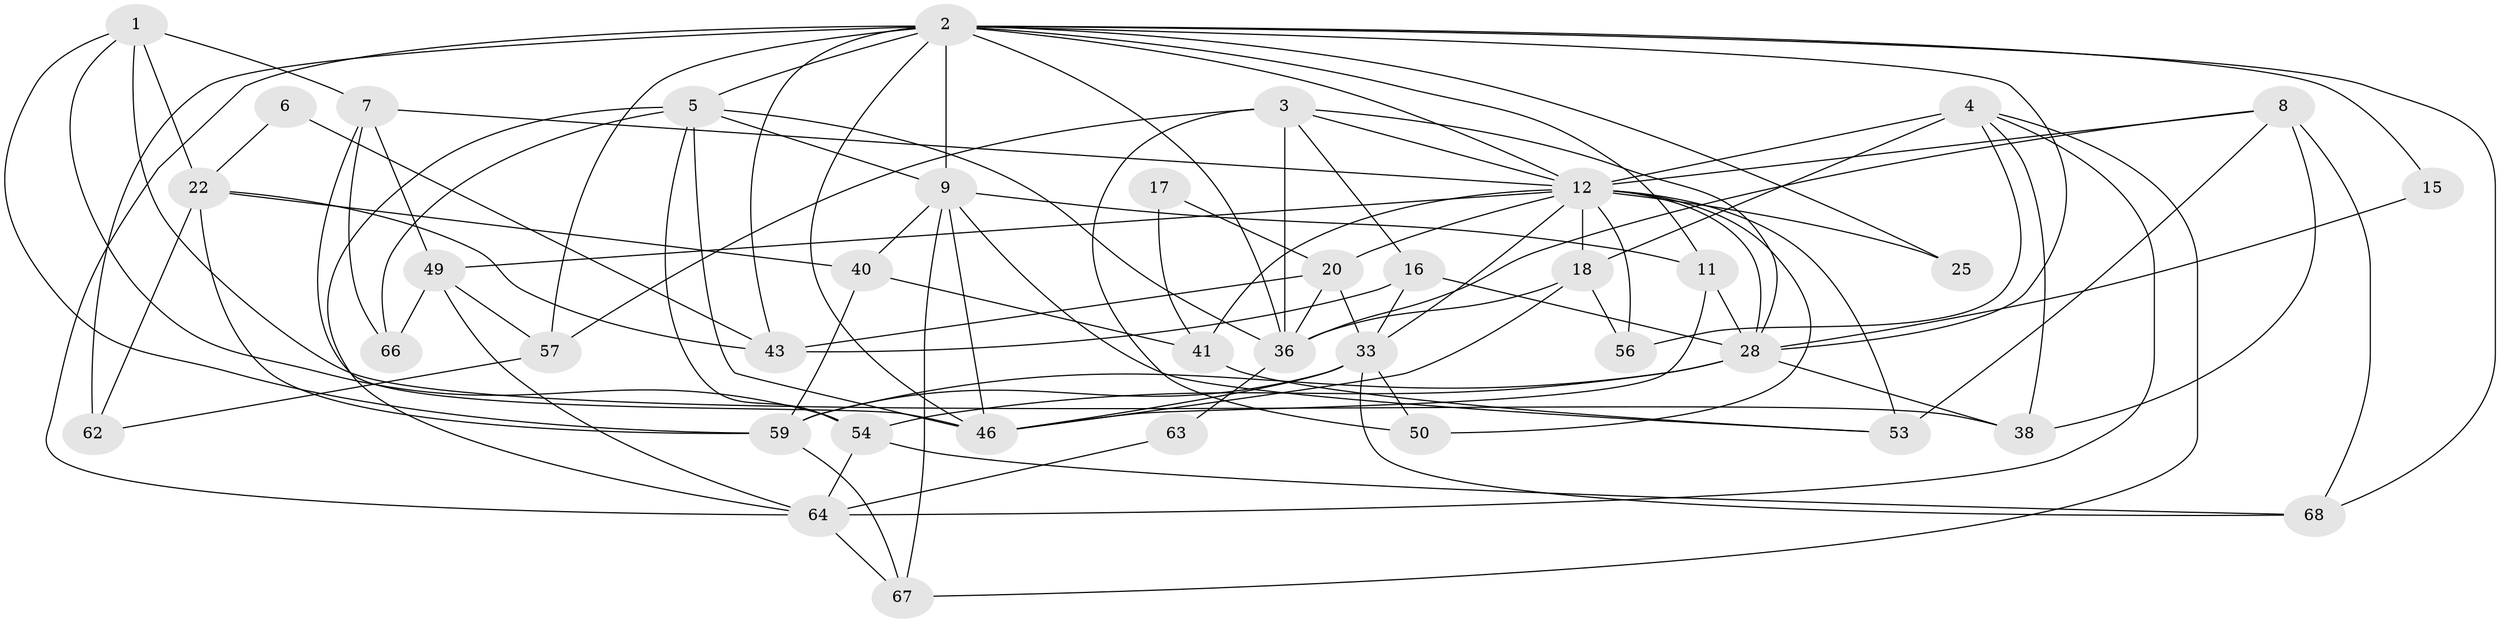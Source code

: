 // original degree distribution, {4: 0.3974358974358974, 3: 0.20512820512820512, 5: 0.19230769230769232, 2: 0.11538461538461539, 7: 0.0641025641025641, 6: 0.02564102564102564}
// Generated by graph-tools (version 1.1) at 2025/15/03/09/25 04:15:13]
// undirected, 39 vertices, 101 edges
graph export_dot {
graph [start="1"]
  node [color=gray90,style=filled];
  1 [super="+48"];
  2 [super="+39+10+19"];
  3 [super="+27"];
  4 [super="+74"];
  5 [super="+21"];
  6;
  7 [super="+60"];
  8;
  9 [super="+37"];
  11;
  12 [super="+13"];
  15;
  16;
  17;
  18 [super="+30+29"];
  20;
  22 [super="+32+23"];
  25;
  28 [super="+35"];
  33;
  36 [super="+45"];
  38;
  40;
  41 [super="+61"];
  43;
  46 [super="+47"];
  49;
  50 [super="+73"];
  53 [super="+55"];
  54 [super="+72"];
  56;
  57;
  59 [super="+71"];
  62;
  63;
  64;
  66;
  67 [super="+69"];
  68;
  1 -- 7 [weight=2];
  1 -- 59;
  1 -- 22;
  1 -- 54;
  1 -- 38;
  2 -- 62;
  2 -- 57;
  2 -- 5 [weight=3];
  2 -- 64;
  2 -- 46;
  2 -- 68;
  2 -- 36;
  2 -- 9;
  2 -- 11;
  2 -- 43;
  2 -- 15;
  2 -- 25;
  2 -- 28;
  2 -- 12 [weight=2];
  3 -- 50 [weight=2];
  3 -- 16;
  3 -- 36;
  3 -- 12;
  3 -- 57;
  3 -- 28;
  4 -- 56;
  4 -- 64;
  4 -- 38;
  4 -- 12;
  4 -- 67;
  4 -- 18 [weight=2];
  5 -- 9;
  5 -- 64;
  5 -- 66;
  5 -- 36;
  5 -- 54;
  5 -- 46;
  6 -- 43;
  6 -- 22;
  7 -- 12;
  7 -- 49;
  7 -- 66;
  7 -- 46;
  8 -- 38;
  8 -- 36;
  8 -- 53;
  8 -- 68;
  8 -- 12;
  9 -- 46;
  9 -- 67;
  9 -- 53;
  9 -- 40;
  9 -- 11;
  11 -- 46;
  11 -- 28;
  12 -- 41;
  12 -- 49;
  12 -- 53 [weight=2];
  12 -- 33;
  12 -- 50;
  12 -- 18 [weight=3];
  12 -- 20;
  12 -- 56 [weight=2];
  12 -- 25;
  12 -- 28;
  15 -- 28;
  16 -- 28;
  16 -- 33;
  16 -- 43;
  17 -- 20;
  17 -- 41;
  18 -- 46;
  18 -- 56;
  18 -- 36;
  20 -- 33;
  20 -- 43;
  20 -- 36;
  22 -- 40 [weight=2];
  22 -- 59;
  22 -- 62 [weight=2];
  22 -- 43;
  28 -- 38;
  28 -- 54;
  28 -- 59;
  33 -- 68;
  33 -- 50;
  33 -- 59;
  33 -- 46;
  36 -- 63;
  40 -- 41;
  40 -- 59;
  41 -- 53;
  49 -- 57;
  49 -- 64;
  49 -- 66;
  54 -- 64;
  54 -- 68;
  57 -- 62;
  59 -- 67;
  63 -- 64;
  64 -- 67;
}
